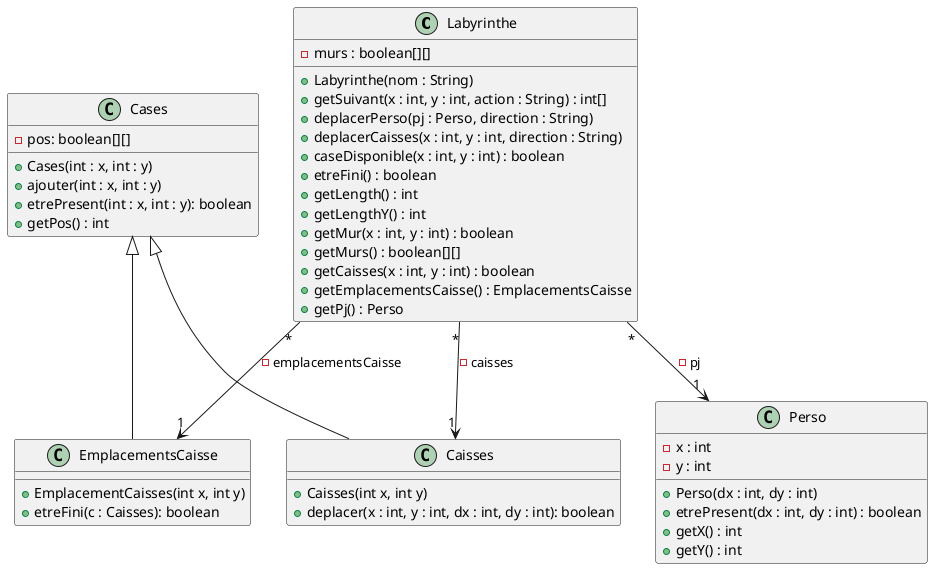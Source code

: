@startuml

class Labyrinthe{
    - murs : boolean[][]
    + Labyrinthe(nom : String)
    + getSuivant(x : int, y : int, action : String) : int[]
    + deplacerPerso(pj : Perso, direction : String)
    + deplacerCaisses(x : int, y : int, direction : String)
    + caseDisponible(x : int, y : int) : boolean
    + etreFini() : boolean
    + getLength() : int
    + getLengthY() : int
    + getMur(x : int, y : int) : boolean
    + getMurs() : boolean[][]
    + getCaisses(x : int, y : int) : boolean
    + getEmplacementsCaisse() : EmplacementsCaisse
    + getPj() : Perso
}

class Cases{
    - pos: boolean[][]
    + Cases(int : x, int : y)
    + ajouter(int : x, int : y)
    + etrePresent(int : x, int : y): boolean
    + getPos() : int
}

class Caisses {
    + Caisses(int x, int y)
    + deplacer(x : int, y : int, dx : int, dy : int): boolean
}

class EmplacementsCaisse {
    + EmplacementCaisses(int x, int y)
    + etreFini(c : Caisses): boolean
}

class Perso {
    - x : int
    - y : int
    + Perso(dx : int, dy : int)
    + etrePresent(dx : int, dy : int) : boolean
    + getX() : int
    + getY() : int
}
Labyrinthe "*" --> "1" Perso : - pj

Labyrinthe "*" --> "1" Caisses : - caisses

Labyrinthe "*" --> "1" EmplacementsCaisse : - emplacementsCaisse

Cases <|-- Caisses
Cases <|-- EmplacementsCaisse
@enduml